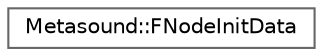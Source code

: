 digraph "Graphical Class Hierarchy"
{
 // INTERACTIVE_SVG=YES
 // LATEX_PDF_SIZE
  bgcolor="transparent";
  edge [fontname=Helvetica,fontsize=10,labelfontname=Helvetica,labelfontsize=10];
  node [fontname=Helvetica,fontsize=10,shape=box,height=0.2,width=0.4];
  rankdir="LR";
  Node0 [id="Node000000",label="Metasound::FNodeInitData",height=0.2,width=0.4,color="grey40", fillcolor="white", style="filled",URL="$da/dc3/structMetasound_1_1FNodeInitData.html",tooltip="This struct is used to pass in any arguments required for constructing a single node instance."];
}
